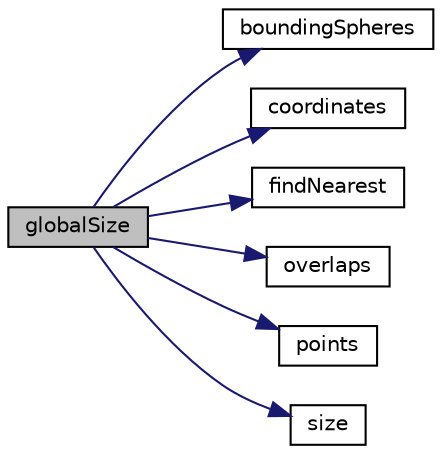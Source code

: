 digraph "globalSize"
{
  bgcolor="transparent";
  edge [fontname="Helvetica",fontsize="10",labelfontname="Helvetica",labelfontsize="10"];
  node [fontname="Helvetica",fontsize="10",shape=record];
  rankdir="LR";
  Node1 [label="globalSize",height=0.2,width=0.4,color="black", fillcolor="grey75", style="filled", fontcolor="black"];
  Node1 -> Node2 [color="midnightblue",fontsize="10",style="solid",fontname="Helvetica"];
  Node2 [label="boundingSpheres",height=0.2,width=0.4,color="black",URL="$a02324.html#a8152cf047546afb60277e75e74fca005",tooltip="Get bounding spheres (centre and radius squared), one per element. "];
  Node1 -> Node3 [color="midnightblue",fontsize="10",style="solid",fontname="Helvetica"];
  Node3 [label="coordinates",height=0.2,width=0.4,color="black",URL="$a02324.html#afca06f2b67eb72ae264466c566954d71",tooltip="Get representative set of element coordinates. "];
  Node1 -> Node4 [color="midnightblue",fontsize="10",style="solid",fontname="Helvetica"];
  Node4 [label="findNearest",height=0.2,width=0.4,color="black",URL="$a02324.html#af7f9f1450ba3230147e283eab48a4454"];
  Node1 -> Node5 [color="midnightblue",fontsize="10",style="solid",fontname="Helvetica"];
  Node5 [label="overlaps",height=0.2,width=0.4,color="black",URL="$a02324.html#ab7129a63b7bcfacace5808fa9bd1b06e",tooltip="Does any part of the surface overlap the supplied bound box? "];
  Node1 -> Node6 [color="midnightblue",fontsize="10",style="solid",fontname="Helvetica"];
  Node6 [label="points",height=0.2,width=0.4,color="black",URL="$a02324.html#a2e3850d5b403ee24428621dcdf5ae54a",tooltip="Get the points that define the surface. "];
  Node1 -> Node7 [color="midnightblue",fontsize="10",style="solid",fontname="Helvetica"];
  Node7 [label="size",height=0.2,width=0.4,color="black",URL="$a02324.html#a95cbbdb8915183a54d7f6f43d03d2ad4",tooltip="Range of local indices that can be returned. "];
}
